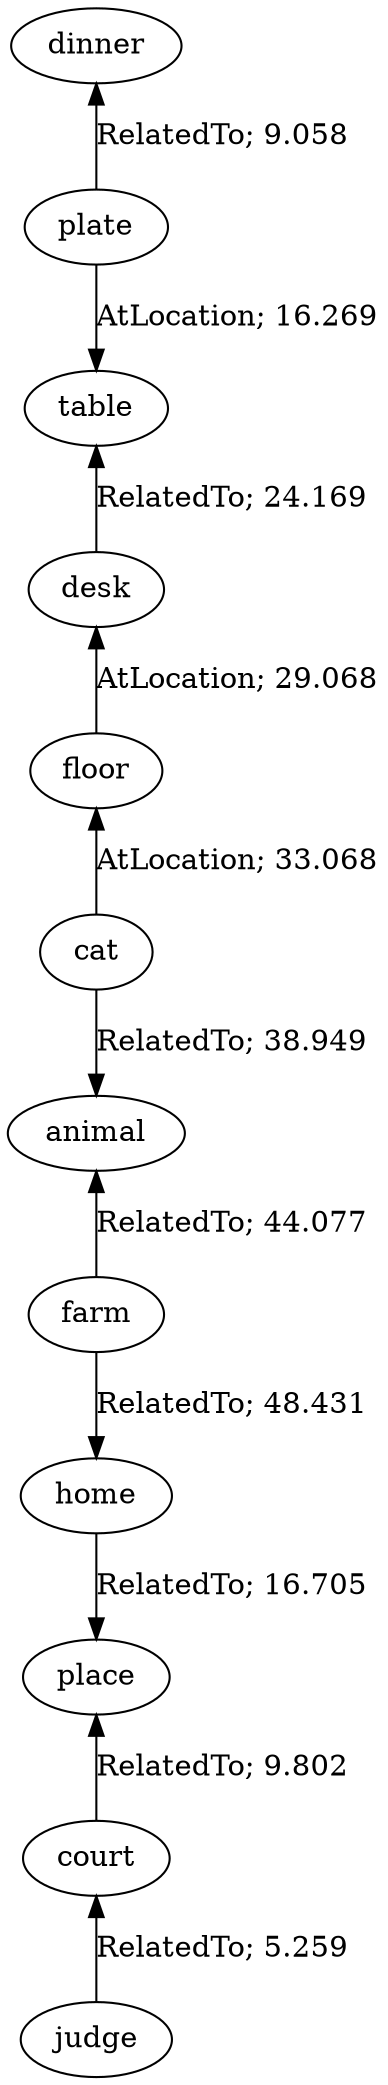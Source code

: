 // The path the concepts from "dinner" to "judge".Path Length: 11; Weight Sum: 274.85646935541126; Average Weight: 24.98695175958284
digraph "9_a---dinner-judge---PLen11_WSum274.856_WAvg24.987" {
	0 [label=dinner]
	1 [label=plate]
	2 [label=table]
	3 [label=desk]
	4 [label=floor]
	5 [label=cat]
	6 [label=animal]
	7 [label=farm]
	8 [label=home]
	9 [label=place]
	10 [label=court]
	11 [label=judge]
	0 -> 1 [label="RelatedTo; 9.058" dir=back weight=9.058]
	1 -> 2 [label="AtLocation; 16.269" dir=forward weight=16.269]
	2 -> 3 [label="RelatedTo; 24.169" dir=back weight=24.169]
	3 -> 4 [label="AtLocation; 29.068" dir=back weight=29.068]
	4 -> 5 [label="AtLocation; 33.068" dir=back weight=33.068]
	5 -> 6 [label="RelatedTo; 38.949" dir=forward weight=38.949]
	6 -> 7 [label="RelatedTo; 44.077" dir=back weight=44.077]
	7 -> 8 [label="RelatedTo; 48.431" dir=forward weight=48.431]
	8 -> 9 [label="RelatedTo; 16.705" dir=forward weight=16.705]
	9 -> 10 [label="RelatedTo; 9.802" dir=back weight=9.802]
	10 -> 11 [label="RelatedTo; 5.259" dir=back weight=5.259]
}
